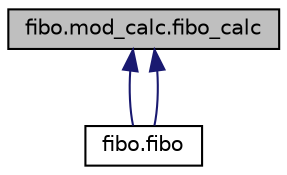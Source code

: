 digraph "fibo.mod_calc.fibo_calc"
{
 // INTERACTIVE_SVG=YES
 // LATEX_PDF_SIZE
  edge [fontname="Helvetica",fontsize="10",labelfontname="Helvetica",labelfontsize="10"];
  node [fontname="Helvetica",fontsize="10",shape=record];
  Node1 [label="fibo.mod_calc.fibo_calc",height=0.2,width=0.4,color="black", fillcolor="grey75", style="filled", fontcolor="black",tooltip=" "];
  Node1 -> Node2 [dir="back",color="midnightblue",fontsize="10",style="solid",fontname="Helvetica"];
  Node2 [label="fibo.fibo",height=0.2,width=0.4,color="black", fillcolor="white", style="filled",URL="$d3/d0c/classfibo_1_1fibo.html",tooltip=" "];
  Node1 -> Node2 [dir="back",color="midnightblue",fontsize="10",style="solid",fontname="Helvetica"];
}
